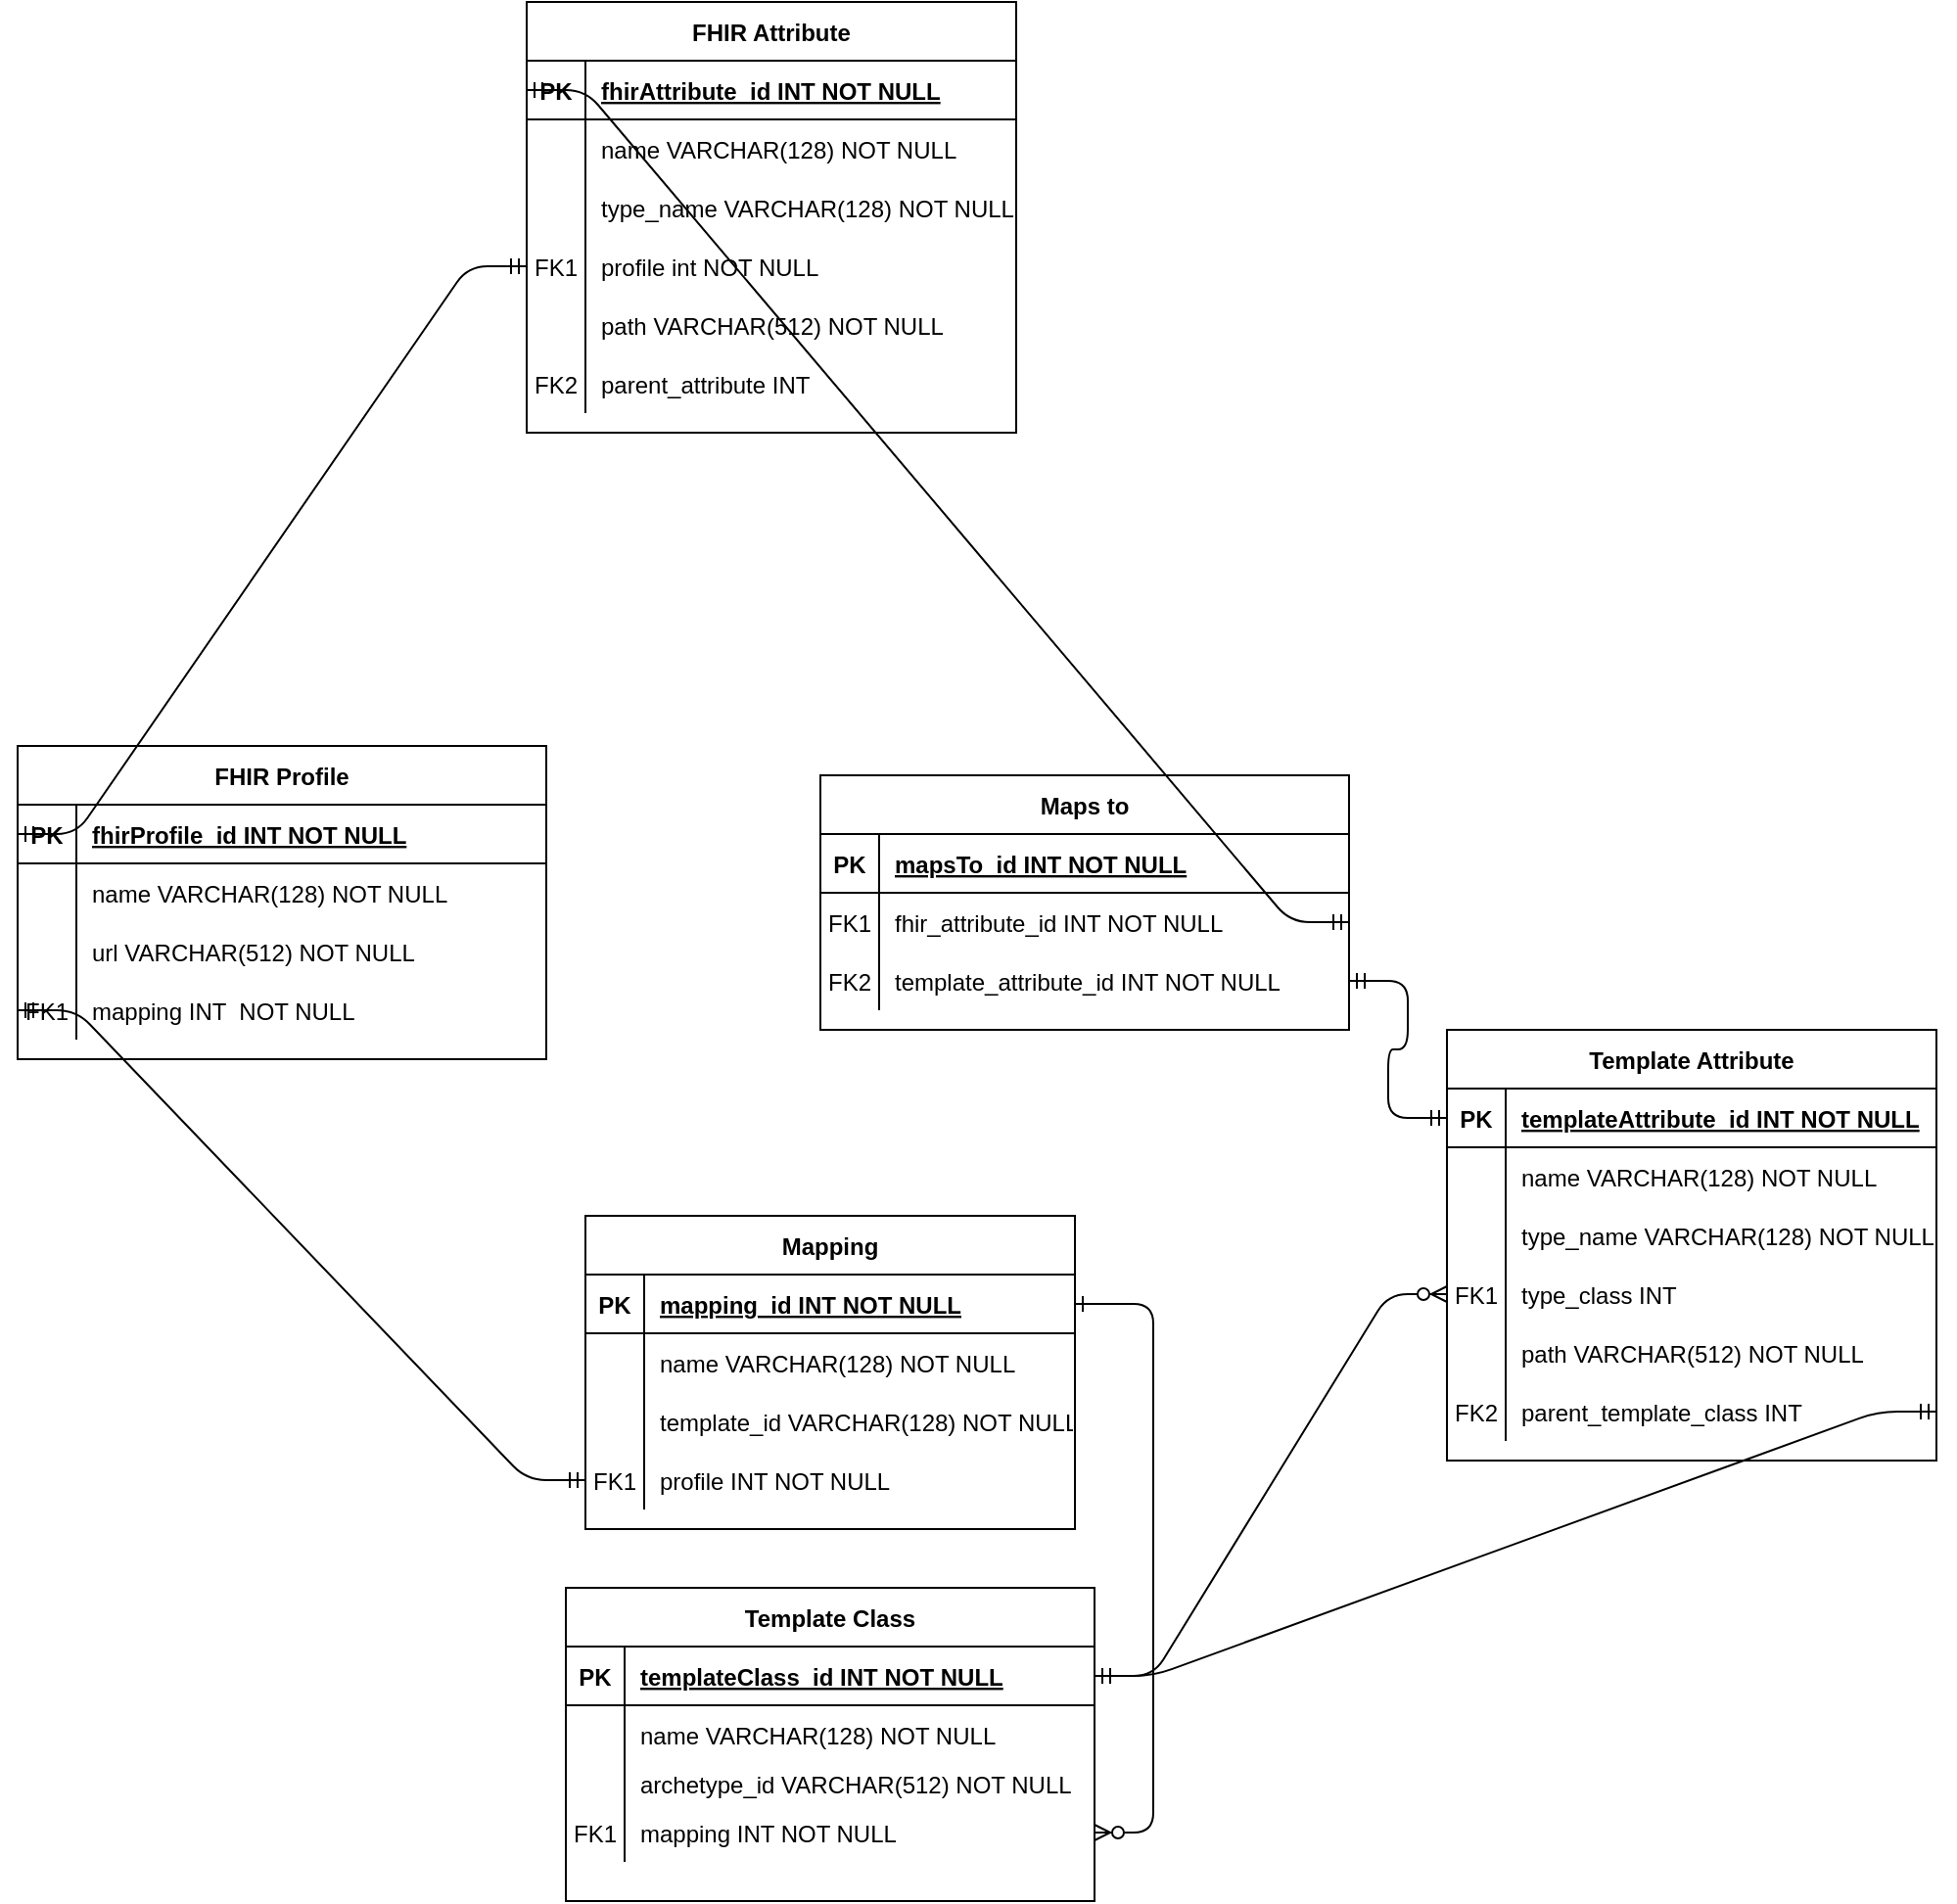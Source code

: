 <mxfile version="14.0.0" type="github"><diagram id="R2lEEEUBdFMjLlhIrx00" name="Page-1"><mxGraphModel dx="1796" dy="1762" grid="1" gridSize="10" guides="1" tooltips="1" connect="1" arrows="1" fold="1" page="1" pageScale="1" pageWidth="850" pageHeight="1100" math="0" shadow="0" extFonts="Permanent Marker^https://fonts.googleapis.com/css?family=Permanent+Marker"><root><mxCell id="0"/><mxCell id="1" parent="0"/><mxCell id="I-5Z0KJP2ZvqSZw33MEn-38" value="" style="edgeStyle=entityRelationEdgeStyle;fontSize=12;html=1;endArrow=ERmandOne;startArrow=ERmandOne;entryX=0;entryY=0.5;entryDx=0;entryDy=0;jumpSize=7;exitX=0;exitY=0.5;exitDx=0;exitDy=0;" edge="1" parent="1" source="I-5Z0KJP2ZvqSZw33MEn-35" target="I-5Z0KJP2ZvqSZw33MEn-32"><mxGeometry width="100" height="100" relative="1" as="geometry"><mxPoint x="100" y="265" as="sourcePoint"/><mxPoint x="50" y="605" as="targetPoint"/></mxGeometry></mxCell><mxCell id="C-vyLk0tnHw3VtMMgP7b-1" value="" style="edgeStyle=entityRelationEdgeStyle;endArrow=ERzeroToMany;startArrow=ERone;endFill=1;startFill=0;" parent="1" source="C-vyLk0tnHw3VtMMgP7b-24" target="C-vyLk0tnHw3VtMMgP7b-6" edge="1"><mxGeometry width="100" height="100" relative="1" as="geometry"><mxPoint x="340" y="720" as="sourcePoint"/><mxPoint x="440" y="620" as="targetPoint"/></mxGeometry></mxCell><mxCell id="C-vyLk0tnHw3VtMMgP7b-12" value="" style="edgeStyle=entityRelationEdgeStyle;endArrow=ERzeroToMany;startArrow=ERone;endFill=1;startFill=0;" parent="1" source="C-vyLk0tnHw3VtMMgP7b-3" target="C-vyLk0tnHw3VtMMgP7b-17" edge="1"><mxGeometry width="100" height="100" relative="1" as="geometry"><mxPoint x="400" y="180" as="sourcePoint"/><mxPoint x="460" y="205" as="targetPoint"/></mxGeometry></mxCell><mxCell id="C-vyLk0tnHw3VtMMgP7b-2" value="Template Class" style="shape=table;startSize=30;container=1;collapsible=1;childLayout=tableLayout;fixedRows=1;rowLines=0;fontStyle=1;align=center;resizeLast=1;" parent="1" vertex="1"><mxGeometry x="50" y="210" width="270" height="160" as="geometry"/></mxCell><mxCell id="C-vyLk0tnHw3VtMMgP7b-3" value="" style="shape=partialRectangle;collapsible=0;dropTarget=0;pointerEvents=0;fillColor=none;points=[[0,0.5],[1,0.5]];portConstraint=eastwest;top=0;left=0;right=0;bottom=1;" parent="C-vyLk0tnHw3VtMMgP7b-2" vertex="1"><mxGeometry y="30" width="270" height="30" as="geometry"/></mxCell><mxCell id="C-vyLk0tnHw3VtMMgP7b-4" value="PK" style="shape=partialRectangle;overflow=hidden;connectable=0;fillColor=none;top=0;left=0;bottom=0;right=0;fontStyle=1;" parent="C-vyLk0tnHw3VtMMgP7b-3" vertex="1"><mxGeometry width="30" height="30" as="geometry"/></mxCell><mxCell id="C-vyLk0tnHw3VtMMgP7b-5" value="templateClass_id INT NOT NULL " style="shape=partialRectangle;overflow=hidden;connectable=0;fillColor=none;top=0;left=0;bottom=0;right=0;align=left;spacingLeft=6;fontStyle=5;" parent="C-vyLk0tnHw3VtMMgP7b-3" vertex="1"><mxGeometry x="30" width="240" height="30" as="geometry"/></mxCell><mxCell id="I-5Z0KJP2ZvqSZw33MEn-7" style="shape=partialRectangle;collapsible=0;dropTarget=0;pointerEvents=0;fillColor=none;points=[[0,0.5],[1,0.5]];portConstraint=eastwest;top=0;left=0;right=0;bottom=0;" vertex="1" parent="C-vyLk0tnHw3VtMMgP7b-2"><mxGeometry y="60" width="270" height="30" as="geometry"/></mxCell><mxCell id="I-5Z0KJP2ZvqSZw33MEn-8" style="shape=partialRectangle;overflow=hidden;connectable=0;fillColor=none;top=0;left=0;bottom=0;right=0;" vertex="1" parent="I-5Z0KJP2ZvqSZw33MEn-7"><mxGeometry width="30" height="30" as="geometry"/></mxCell><mxCell id="I-5Z0KJP2ZvqSZw33MEn-9" value="name VARCHAR(128) NOT NULL" style="shape=partialRectangle;overflow=hidden;connectable=0;fillColor=none;top=0;left=0;bottom=0;right=0;align=left;spacingLeft=6;" vertex="1" parent="I-5Z0KJP2ZvqSZw33MEn-7"><mxGeometry x="30" width="240" height="30" as="geometry"/></mxCell><mxCell id="C-vyLk0tnHw3VtMMgP7b-9" value="" style="shape=partialRectangle;collapsible=0;dropTarget=0;pointerEvents=0;fillColor=none;points=[[0,0.5],[1,0.5]];portConstraint=eastwest;top=0;left=0;right=0;bottom=0;" parent="C-vyLk0tnHw3VtMMgP7b-2" vertex="1"><mxGeometry y="90" width="270" height="20" as="geometry"/></mxCell><mxCell id="C-vyLk0tnHw3VtMMgP7b-10" value="" style="shape=partialRectangle;overflow=hidden;connectable=0;fillColor=none;top=0;left=0;bottom=0;right=0;" parent="C-vyLk0tnHw3VtMMgP7b-9" vertex="1"><mxGeometry width="30" height="20" as="geometry"/></mxCell><mxCell id="C-vyLk0tnHw3VtMMgP7b-11" value="archetype_id VARCHAR(512) NOT NULL" style="shape=partialRectangle;overflow=hidden;connectable=0;fillColor=none;top=0;left=0;bottom=0;right=0;align=left;spacingLeft=6;" parent="C-vyLk0tnHw3VtMMgP7b-9" vertex="1"><mxGeometry x="30" width="240" height="20" as="geometry"/></mxCell><mxCell id="C-vyLk0tnHw3VtMMgP7b-6" value="" style="shape=partialRectangle;collapsible=0;dropTarget=0;pointerEvents=0;fillColor=none;points=[[0,0.5],[1,0.5]];portConstraint=eastwest;top=0;left=0;right=0;bottom=0;" parent="C-vyLk0tnHw3VtMMgP7b-2" vertex="1"><mxGeometry y="110" width="270" height="30" as="geometry"/></mxCell><mxCell id="C-vyLk0tnHw3VtMMgP7b-7" value="FK1" style="shape=partialRectangle;overflow=hidden;connectable=0;fillColor=none;top=0;left=0;bottom=0;right=0;" parent="C-vyLk0tnHw3VtMMgP7b-6" vertex="1"><mxGeometry width="30" height="30" as="geometry"/></mxCell><mxCell id="C-vyLk0tnHw3VtMMgP7b-8" value="mapping INT NOT NULL " style="shape=partialRectangle;overflow=hidden;connectable=0;fillColor=none;top=0;left=0;bottom=0;right=0;align=left;spacingLeft=6;" parent="C-vyLk0tnHw3VtMMgP7b-6" vertex="1"><mxGeometry x="30" width="240" height="30" as="geometry"/></mxCell><mxCell id="C-vyLk0tnHw3VtMMgP7b-13" value="Template Attribute" style="shape=table;startSize=30;container=1;collapsible=1;childLayout=tableLayout;fixedRows=1;rowLines=0;fontStyle=1;align=center;resizeLast=1;" parent="1" vertex="1"><mxGeometry x="500" y="-75" width="250" height="220" as="geometry"/></mxCell><mxCell id="C-vyLk0tnHw3VtMMgP7b-14" value="" style="shape=partialRectangle;collapsible=0;dropTarget=0;pointerEvents=0;fillColor=none;points=[[0,0.5],[1,0.5]];portConstraint=eastwest;top=0;left=0;right=0;bottom=1;" parent="C-vyLk0tnHw3VtMMgP7b-13" vertex="1"><mxGeometry y="30" width="250" height="30" as="geometry"/></mxCell><mxCell id="C-vyLk0tnHw3VtMMgP7b-15" value="PK" style="shape=partialRectangle;overflow=hidden;connectable=0;fillColor=none;top=0;left=0;bottom=0;right=0;fontStyle=1;" parent="C-vyLk0tnHw3VtMMgP7b-14" vertex="1"><mxGeometry width="30" height="30" as="geometry"/></mxCell><mxCell id="C-vyLk0tnHw3VtMMgP7b-16" value="templateAttribute_id INT NOT NULL " style="shape=partialRectangle;overflow=hidden;connectable=0;fillColor=none;top=0;left=0;bottom=0;right=0;align=left;spacingLeft=6;fontStyle=5;" parent="C-vyLk0tnHw3VtMMgP7b-14" vertex="1"><mxGeometry x="30" width="220" height="30" as="geometry"/></mxCell><mxCell id="C-vyLk0tnHw3VtMMgP7b-20" value="" style="shape=partialRectangle;collapsible=0;dropTarget=0;pointerEvents=0;fillColor=none;points=[[0,0.5],[1,0.5]];portConstraint=eastwest;top=0;left=0;right=0;bottom=0;" parent="C-vyLk0tnHw3VtMMgP7b-13" vertex="1"><mxGeometry y="60" width="250" height="30" as="geometry"/></mxCell><mxCell id="C-vyLk0tnHw3VtMMgP7b-21" value="" style="shape=partialRectangle;overflow=hidden;connectable=0;fillColor=none;top=0;left=0;bottom=0;right=0;" parent="C-vyLk0tnHw3VtMMgP7b-20" vertex="1"><mxGeometry width="30" height="30" as="geometry"/></mxCell><mxCell id="C-vyLk0tnHw3VtMMgP7b-22" value="name VARCHAR(128) NOT NULL" style="shape=partialRectangle;overflow=hidden;connectable=0;fillColor=none;top=0;left=0;bottom=0;right=0;align=left;spacingLeft=6;" parent="C-vyLk0tnHw3VtMMgP7b-20" vertex="1"><mxGeometry x="30" width="220" height="30" as="geometry"/></mxCell><mxCell id="I-5Z0KJP2ZvqSZw33MEn-14" style="shape=partialRectangle;collapsible=0;dropTarget=0;pointerEvents=0;fillColor=none;points=[[0,0.5],[1,0.5]];portConstraint=eastwest;top=0;left=0;right=0;bottom=0;" vertex="1" parent="C-vyLk0tnHw3VtMMgP7b-13"><mxGeometry y="90" width="250" height="30" as="geometry"/></mxCell><mxCell id="I-5Z0KJP2ZvqSZw33MEn-15" style="shape=partialRectangle;overflow=hidden;connectable=0;fillColor=none;top=0;left=0;bottom=0;right=0;" vertex="1" parent="I-5Z0KJP2ZvqSZw33MEn-14"><mxGeometry width="30" height="30" as="geometry"/></mxCell><mxCell id="I-5Z0KJP2ZvqSZw33MEn-16" value="type_name VARCHAR(128) NOT NULL" style="shape=partialRectangle;overflow=hidden;connectable=0;fillColor=none;top=0;left=0;bottom=0;right=0;align=left;spacingLeft=6;" vertex="1" parent="I-5Z0KJP2ZvqSZw33MEn-14"><mxGeometry x="30" width="220" height="30" as="geometry"/></mxCell><mxCell id="C-vyLk0tnHw3VtMMgP7b-17" value="" style="shape=partialRectangle;collapsible=0;dropTarget=0;pointerEvents=0;fillColor=none;points=[[0,0.5],[1,0.5]];portConstraint=eastwest;top=0;left=0;right=0;bottom=0;" parent="C-vyLk0tnHw3VtMMgP7b-13" vertex="1"><mxGeometry y="120" width="250" height="30" as="geometry"/></mxCell><mxCell id="C-vyLk0tnHw3VtMMgP7b-18" value="FK1" style="shape=partialRectangle;overflow=hidden;connectable=0;fillColor=none;top=0;left=0;bottom=0;right=0;" parent="C-vyLk0tnHw3VtMMgP7b-17" vertex="1"><mxGeometry width="30" height="30" as="geometry"/></mxCell><mxCell id="C-vyLk0tnHw3VtMMgP7b-19" value="type_class INT" style="shape=partialRectangle;overflow=hidden;connectable=0;fillColor=none;top=0;left=0;bottom=0;right=0;align=left;spacingLeft=6;" parent="C-vyLk0tnHw3VtMMgP7b-17" vertex="1"><mxGeometry x="30" width="220" height="30" as="geometry"/></mxCell><mxCell id="I-5Z0KJP2ZvqSZw33MEn-11" style="shape=partialRectangle;collapsible=0;dropTarget=0;pointerEvents=0;fillColor=none;points=[[0,0.5],[1,0.5]];portConstraint=eastwest;top=0;left=0;right=0;bottom=0;" vertex="1" parent="C-vyLk0tnHw3VtMMgP7b-13"><mxGeometry y="150" width="250" height="30" as="geometry"/></mxCell><mxCell id="I-5Z0KJP2ZvqSZw33MEn-12" style="shape=partialRectangle;overflow=hidden;connectable=0;fillColor=none;top=0;left=0;bottom=0;right=0;" vertex="1" parent="I-5Z0KJP2ZvqSZw33MEn-11"><mxGeometry width="30" height="30" as="geometry"/></mxCell><mxCell id="I-5Z0KJP2ZvqSZw33MEn-13" value="path VARCHAR(512) NOT NULL " style="shape=partialRectangle;overflow=hidden;connectable=0;fillColor=none;top=0;left=0;bottom=0;right=0;align=left;spacingLeft=6;labelBorderColor=none;" vertex="1" parent="I-5Z0KJP2ZvqSZw33MEn-11"><mxGeometry x="30" width="220" height="30" as="geometry"/></mxCell><mxCell id="I-5Z0KJP2ZvqSZw33MEn-17" style="shape=partialRectangle;collapsible=0;dropTarget=0;pointerEvents=0;fillColor=none;points=[[0,0.5],[1,0.5]];portConstraint=eastwest;top=0;left=0;right=0;bottom=0;" vertex="1" parent="C-vyLk0tnHw3VtMMgP7b-13"><mxGeometry y="180" width="250" height="30" as="geometry"/></mxCell><mxCell id="I-5Z0KJP2ZvqSZw33MEn-18" value="FK2" style="shape=partialRectangle;overflow=hidden;connectable=0;fillColor=none;top=0;left=0;bottom=0;right=0;" vertex="1" parent="I-5Z0KJP2ZvqSZw33MEn-17"><mxGeometry width="30" height="30" as="geometry"/></mxCell><mxCell id="I-5Z0KJP2ZvqSZw33MEn-19" value="parent_template_class INT " style="shape=partialRectangle;overflow=hidden;connectable=0;fillColor=none;top=0;left=0;bottom=0;right=0;align=left;spacingLeft=6;labelBorderColor=none;" vertex="1" parent="I-5Z0KJP2ZvqSZw33MEn-17"><mxGeometry x="30" width="220" height="30" as="geometry"/></mxCell><mxCell id="C-vyLk0tnHw3VtMMgP7b-23" value="Mapping" style="shape=table;startSize=30;container=1;collapsible=1;childLayout=tableLayout;fixedRows=1;rowLines=0;fontStyle=1;align=center;resizeLast=1;" parent="1" vertex="1"><mxGeometry x="60" y="20" width="250" height="160" as="geometry"><mxRectangle x="110" y="130" width="80" height="30" as="alternateBounds"/></mxGeometry></mxCell><mxCell id="C-vyLk0tnHw3VtMMgP7b-24" value="" style="shape=partialRectangle;collapsible=0;dropTarget=0;pointerEvents=0;fillColor=none;points=[[0,0.5],[1,0.5]];portConstraint=eastwest;top=0;left=0;right=0;bottom=1;" parent="C-vyLk0tnHw3VtMMgP7b-23" vertex="1"><mxGeometry y="30" width="250" height="30" as="geometry"/></mxCell><mxCell id="C-vyLk0tnHw3VtMMgP7b-25" value="PK" style="shape=partialRectangle;overflow=hidden;connectable=0;fillColor=none;top=0;left=0;bottom=0;right=0;fontStyle=1;" parent="C-vyLk0tnHw3VtMMgP7b-24" vertex="1"><mxGeometry width="30" height="30" as="geometry"/></mxCell><mxCell id="C-vyLk0tnHw3VtMMgP7b-26" value="mapping_id INT NOT NULL " style="shape=partialRectangle;overflow=hidden;connectable=0;fillColor=none;top=0;left=0;bottom=0;right=0;align=left;spacingLeft=6;fontStyle=5;" parent="C-vyLk0tnHw3VtMMgP7b-24" vertex="1"><mxGeometry x="30" width="220" height="30" as="geometry"/></mxCell><mxCell id="C-vyLk0tnHw3VtMMgP7b-27" value="" style="shape=partialRectangle;collapsible=0;dropTarget=0;pointerEvents=0;fillColor=none;points=[[0,0.5],[1,0.5]];portConstraint=eastwest;top=0;left=0;right=0;bottom=0;" parent="C-vyLk0tnHw3VtMMgP7b-23" vertex="1"><mxGeometry y="60" width="250" height="30" as="geometry"/></mxCell><mxCell id="C-vyLk0tnHw3VtMMgP7b-28" value="&#xa;&#xa;&#xa;&#xa;" style="shape=partialRectangle;overflow=hidden;connectable=0;fillColor=none;top=0;left=0;bottom=0;right=0;" parent="C-vyLk0tnHw3VtMMgP7b-27" vertex="1"><mxGeometry width="30" height="30" as="geometry"/></mxCell><mxCell id="C-vyLk0tnHw3VtMMgP7b-29" value="name VARCHAR(128) NOT NULL" style="shape=partialRectangle;overflow=hidden;connectable=0;fillColor=none;top=0;left=0;bottom=0;right=0;align=left;spacingLeft=6;" parent="C-vyLk0tnHw3VtMMgP7b-27" vertex="1"><mxGeometry x="30" width="220" height="30" as="geometry"/></mxCell><mxCell id="I-5Z0KJP2ZvqSZw33MEn-4" style="shape=partialRectangle;collapsible=0;dropTarget=0;pointerEvents=0;fillColor=none;points=[[0,0.5],[1,0.5]];portConstraint=eastwest;top=0;left=0;right=0;bottom=0;" vertex="1" parent="C-vyLk0tnHw3VtMMgP7b-23"><mxGeometry y="90" width="250" height="30" as="geometry"/></mxCell><mxCell id="I-5Z0KJP2ZvqSZw33MEn-5" style="shape=partialRectangle;overflow=hidden;connectable=0;fillColor=none;top=0;left=0;bottom=0;right=0;" vertex="1" parent="I-5Z0KJP2ZvqSZw33MEn-4"><mxGeometry width="30" height="30" as="geometry"/></mxCell><mxCell id="I-5Z0KJP2ZvqSZw33MEn-6" value="template_id VARCHAR(128) NOT NULL" style="shape=partialRectangle;overflow=hidden;connectable=0;fillColor=none;top=0;left=0;bottom=0;right=0;align=left;spacingLeft=6;" vertex="1" parent="I-5Z0KJP2ZvqSZw33MEn-4"><mxGeometry x="30" width="220" height="30" as="geometry"/></mxCell><mxCell id="I-5Z0KJP2ZvqSZw33MEn-35" style="shape=partialRectangle;collapsible=0;dropTarget=0;pointerEvents=0;fillColor=none;points=[[0,0.5],[1,0.5]];portConstraint=eastwest;top=0;left=0;right=0;bottom=0;" vertex="1" parent="C-vyLk0tnHw3VtMMgP7b-23"><mxGeometry y="120" width="250" height="30" as="geometry"/></mxCell><mxCell id="I-5Z0KJP2ZvqSZw33MEn-36" value="FK1" style="shape=partialRectangle;overflow=hidden;connectable=0;fillColor=none;top=0;left=0;bottom=0;right=0;" vertex="1" parent="I-5Z0KJP2ZvqSZw33MEn-35"><mxGeometry width="30" height="30" as="geometry"/></mxCell><mxCell id="I-5Z0KJP2ZvqSZw33MEn-37" value="profile INT NOT NULL" style="shape=partialRectangle;overflow=hidden;connectable=0;fillColor=none;top=0;left=0;bottom=0;right=0;align=left;spacingLeft=6;" vertex="1" parent="I-5Z0KJP2ZvqSZw33MEn-35"><mxGeometry x="30" width="220" height="30" as="geometry"/></mxCell><mxCell id="I-5Z0KJP2ZvqSZw33MEn-22" value="FHIR Profile" style="shape=table;startSize=30;container=1;collapsible=1;childLayout=tableLayout;fixedRows=1;rowLines=0;fontStyle=1;align=center;resizeLast=1;" vertex="1" parent="1"><mxGeometry x="-230" y="-220" width="270" height="160" as="geometry"/></mxCell><mxCell id="I-5Z0KJP2ZvqSZw33MEn-23" value="" style="shape=partialRectangle;collapsible=0;dropTarget=0;pointerEvents=0;fillColor=none;points=[[0,0.5],[1,0.5]];portConstraint=eastwest;top=0;left=0;right=0;bottom=1;" vertex="1" parent="I-5Z0KJP2ZvqSZw33MEn-22"><mxGeometry y="30" width="270" height="30" as="geometry"/></mxCell><mxCell id="I-5Z0KJP2ZvqSZw33MEn-24" value="PK" style="shape=partialRectangle;overflow=hidden;connectable=0;fillColor=none;top=0;left=0;bottom=0;right=0;fontStyle=1;" vertex="1" parent="I-5Z0KJP2ZvqSZw33MEn-23"><mxGeometry width="30" height="30" as="geometry"/></mxCell><mxCell id="I-5Z0KJP2ZvqSZw33MEn-25" value="fhirProfile_id INT NOT NULL " style="shape=partialRectangle;overflow=hidden;connectable=0;fillColor=none;top=0;left=0;bottom=0;right=0;align=left;spacingLeft=6;fontStyle=5;" vertex="1" parent="I-5Z0KJP2ZvqSZw33MEn-23"><mxGeometry x="30" width="240" height="30" as="geometry"/></mxCell><mxCell id="I-5Z0KJP2ZvqSZw33MEn-26" style="shape=partialRectangle;collapsible=0;dropTarget=0;pointerEvents=0;fillColor=none;points=[[0,0.5],[1,0.5]];portConstraint=eastwest;top=0;left=0;right=0;bottom=0;" vertex="1" parent="I-5Z0KJP2ZvqSZw33MEn-22"><mxGeometry y="60" width="270" height="30" as="geometry"/></mxCell><mxCell id="I-5Z0KJP2ZvqSZw33MEn-27" style="shape=partialRectangle;overflow=hidden;connectable=0;fillColor=none;top=0;left=0;bottom=0;right=0;" vertex="1" parent="I-5Z0KJP2ZvqSZw33MEn-26"><mxGeometry width="30" height="30" as="geometry"/></mxCell><mxCell id="I-5Z0KJP2ZvqSZw33MEn-28" value="name VARCHAR(128) NOT NULL" style="shape=partialRectangle;overflow=hidden;connectable=0;fillColor=none;top=0;left=0;bottom=0;right=0;align=left;spacingLeft=6;" vertex="1" parent="I-5Z0KJP2ZvqSZw33MEn-26"><mxGeometry x="30" width="240" height="30" as="geometry"/></mxCell><mxCell id="I-5Z0KJP2ZvqSZw33MEn-29" value="" style="shape=partialRectangle;collapsible=0;dropTarget=0;pointerEvents=0;fillColor=none;points=[[0,0.5],[1,0.5]];portConstraint=eastwest;top=0;left=0;right=0;bottom=0;" vertex="1" parent="I-5Z0KJP2ZvqSZw33MEn-22"><mxGeometry y="90" width="270" height="30" as="geometry"/></mxCell><mxCell id="I-5Z0KJP2ZvqSZw33MEn-30" value="" style="shape=partialRectangle;overflow=hidden;connectable=0;fillColor=none;top=0;left=0;bottom=0;right=0;" vertex="1" parent="I-5Z0KJP2ZvqSZw33MEn-29"><mxGeometry width="30" height="30" as="geometry"/></mxCell><mxCell id="I-5Z0KJP2ZvqSZw33MEn-31" value="url VARCHAR(512) NOT NULL" style="shape=partialRectangle;overflow=hidden;connectable=0;fillColor=none;top=0;left=0;bottom=0;right=0;align=left;spacingLeft=6;" vertex="1" parent="I-5Z0KJP2ZvqSZw33MEn-29"><mxGeometry x="30" width="240" height="30" as="geometry"/></mxCell><mxCell id="I-5Z0KJP2ZvqSZw33MEn-32" value="" style="shape=partialRectangle;collapsible=0;dropTarget=0;pointerEvents=0;fillColor=none;points=[[0,0.5],[1,0.5]];portConstraint=eastwest;top=0;left=0;right=0;bottom=0;" vertex="1" parent="I-5Z0KJP2ZvqSZw33MEn-22"><mxGeometry y="120" width="270" height="30" as="geometry"/></mxCell><mxCell id="I-5Z0KJP2ZvqSZw33MEn-33" value="FK1" style="shape=partialRectangle;overflow=hidden;connectable=0;fillColor=none;top=0;left=0;bottom=0;right=0;" vertex="1" parent="I-5Z0KJP2ZvqSZw33MEn-32"><mxGeometry width="30" height="30" as="geometry"/></mxCell><mxCell id="I-5Z0KJP2ZvqSZw33MEn-34" value="mapping INT  NOT NULL" style="shape=partialRectangle;overflow=hidden;connectable=0;fillColor=none;top=0;left=0;bottom=0;right=0;align=left;spacingLeft=6;" vertex="1" parent="I-5Z0KJP2ZvqSZw33MEn-32"><mxGeometry x="30" width="240" height="30" as="geometry"/></mxCell><mxCell id="I-5Z0KJP2ZvqSZw33MEn-40" value="FHIR Attribute" style="shape=table;startSize=30;container=1;collapsible=1;childLayout=tableLayout;fixedRows=1;rowLines=0;fontStyle=1;align=center;resizeLast=1;" vertex="1" parent="1"><mxGeometry x="30" y="-600" width="250" height="220" as="geometry"/></mxCell><mxCell id="I-5Z0KJP2ZvqSZw33MEn-41" value="" style="shape=partialRectangle;collapsible=0;dropTarget=0;pointerEvents=0;fillColor=none;points=[[0,0.5],[1,0.5]];portConstraint=eastwest;top=0;left=0;right=0;bottom=1;" vertex="1" parent="I-5Z0KJP2ZvqSZw33MEn-40"><mxGeometry y="30" width="250" height="30" as="geometry"/></mxCell><mxCell id="I-5Z0KJP2ZvqSZw33MEn-42" value="PK" style="shape=partialRectangle;overflow=hidden;connectable=0;fillColor=none;top=0;left=0;bottom=0;right=0;fontStyle=1;" vertex="1" parent="I-5Z0KJP2ZvqSZw33MEn-41"><mxGeometry width="30" height="30" as="geometry"/></mxCell><mxCell id="I-5Z0KJP2ZvqSZw33MEn-43" value="fhirAttribute_id INT NOT NULL " style="shape=partialRectangle;overflow=hidden;connectable=0;fillColor=none;top=0;left=0;bottom=0;right=0;align=left;spacingLeft=6;fontStyle=5;" vertex="1" parent="I-5Z0KJP2ZvqSZw33MEn-41"><mxGeometry x="30" width="220" height="30" as="geometry"/></mxCell><mxCell id="I-5Z0KJP2ZvqSZw33MEn-44" value="" style="shape=partialRectangle;collapsible=0;dropTarget=0;pointerEvents=0;fillColor=none;points=[[0,0.5],[1,0.5]];portConstraint=eastwest;top=0;left=0;right=0;bottom=0;" vertex="1" parent="I-5Z0KJP2ZvqSZw33MEn-40"><mxGeometry y="60" width="250" height="30" as="geometry"/></mxCell><mxCell id="I-5Z0KJP2ZvqSZw33MEn-45" value="" style="shape=partialRectangle;overflow=hidden;connectable=0;fillColor=none;top=0;left=0;bottom=0;right=0;" vertex="1" parent="I-5Z0KJP2ZvqSZw33MEn-44"><mxGeometry width="30" height="30" as="geometry"/></mxCell><mxCell id="I-5Z0KJP2ZvqSZw33MEn-46" value="name VARCHAR(128) NOT NULL" style="shape=partialRectangle;overflow=hidden;connectable=0;fillColor=none;top=0;left=0;bottom=0;right=0;align=left;spacingLeft=6;" vertex="1" parent="I-5Z0KJP2ZvqSZw33MEn-44"><mxGeometry x="30" width="220" height="30" as="geometry"/></mxCell><mxCell id="I-5Z0KJP2ZvqSZw33MEn-47" style="shape=partialRectangle;collapsible=0;dropTarget=0;pointerEvents=0;fillColor=none;points=[[0,0.5],[1,0.5]];portConstraint=eastwest;top=0;left=0;right=0;bottom=0;" vertex="1" parent="I-5Z0KJP2ZvqSZw33MEn-40"><mxGeometry y="90" width="250" height="30" as="geometry"/></mxCell><mxCell id="I-5Z0KJP2ZvqSZw33MEn-48" style="shape=partialRectangle;overflow=hidden;connectable=0;fillColor=none;top=0;left=0;bottom=0;right=0;" vertex="1" parent="I-5Z0KJP2ZvqSZw33MEn-47"><mxGeometry width="30" height="30" as="geometry"/></mxCell><mxCell id="I-5Z0KJP2ZvqSZw33MEn-49" value="type_name VARCHAR(128) NOT NULL" style="shape=partialRectangle;overflow=hidden;connectable=0;fillColor=none;top=0;left=0;bottom=0;right=0;align=left;spacingLeft=6;" vertex="1" parent="I-5Z0KJP2ZvqSZw33MEn-47"><mxGeometry x="30" width="220" height="30" as="geometry"/></mxCell><mxCell id="I-5Z0KJP2ZvqSZw33MEn-50" value="" style="shape=partialRectangle;collapsible=0;dropTarget=0;pointerEvents=0;fillColor=none;points=[[0,0.5],[1,0.5]];portConstraint=eastwest;top=0;left=0;right=0;bottom=0;" vertex="1" parent="I-5Z0KJP2ZvqSZw33MEn-40"><mxGeometry y="120" width="250" height="30" as="geometry"/></mxCell><mxCell id="I-5Z0KJP2ZvqSZw33MEn-51" value="FK1" style="shape=partialRectangle;overflow=hidden;connectable=0;fillColor=none;top=0;left=0;bottom=0;right=0;" vertex="1" parent="I-5Z0KJP2ZvqSZw33MEn-50"><mxGeometry width="30" height="30" as="geometry"/></mxCell><mxCell id="I-5Z0KJP2ZvqSZw33MEn-52" value="profile int NOT NULL " style="shape=partialRectangle;overflow=hidden;connectable=0;fillColor=none;top=0;left=0;bottom=0;right=0;align=left;spacingLeft=6;" vertex="1" parent="I-5Z0KJP2ZvqSZw33MEn-50"><mxGeometry x="30" width="220" height="30" as="geometry"/></mxCell><mxCell id="I-5Z0KJP2ZvqSZw33MEn-53" style="shape=partialRectangle;collapsible=0;dropTarget=0;pointerEvents=0;fillColor=none;points=[[0,0.5],[1,0.5]];portConstraint=eastwest;top=0;left=0;right=0;bottom=0;" vertex="1" parent="I-5Z0KJP2ZvqSZw33MEn-40"><mxGeometry y="150" width="250" height="30" as="geometry"/></mxCell><mxCell id="I-5Z0KJP2ZvqSZw33MEn-54" style="shape=partialRectangle;overflow=hidden;connectable=0;fillColor=none;top=0;left=0;bottom=0;right=0;" vertex="1" parent="I-5Z0KJP2ZvqSZw33MEn-53"><mxGeometry width="30" height="30" as="geometry"/></mxCell><mxCell id="I-5Z0KJP2ZvqSZw33MEn-55" value="path VARCHAR(512) NOT NULL " style="shape=partialRectangle;overflow=hidden;connectable=0;fillColor=none;top=0;left=0;bottom=0;right=0;align=left;spacingLeft=6;labelBorderColor=none;" vertex="1" parent="I-5Z0KJP2ZvqSZw33MEn-53"><mxGeometry x="30" width="220" height="30" as="geometry"/></mxCell><mxCell id="I-5Z0KJP2ZvqSZw33MEn-56" style="shape=partialRectangle;collapsible=0;dropTarget=0;pointerEvents=0;fillColor=none;points=[[0,0.5],[1,0.5]];portConstraint=eastwest;top=0;left=0;right=0;bottom=0;" vertex="1" parent="I-5Z0KJP2ZvqSZw33MEn-40"><mxGeometry y="180" width="250" height="30" as="geometry"/></mxCell><mxCell id="I-5Z0KJP2ZvqSZw33MEn-57" value="FK2" style="shape=partialRectangle;overflow=hidden;connectable=0;fillColor=none;top=0;left=0;bottom=0;right=0;" vertex="1" parent="I-5Z0KJP2ZvqSZw33MEn-56"><mxGeometry width="30" height="30" as="geometry"/></mxCell><mxCell id="I-5Z0KJP2ZvqSZw33MEn-58" value="parent_attribute INT " style="shape=partialRectangle;overflow=hidden;connectable=0;fillColor=none;top=0;left=0;bottom=0;right=0;align=left;spacingLeft=6;labelBorderColor=none;" vertex="1" parent="I-5Z0KJP2ZvqSZw33MEn-56"><mxGeometry x="30" width="220" height="30" as="geometry"/></mxCell><mxCell id="I-5Z0KJP2ZvqSZw33MEn-65" value="Maps to" style="shape=table;startSize=30;container=1;collapsible=1;childLayout=tableLayout;fixedRows=1;rowLines=0;fontStyle=1;align=center;resizeLast=1;" vertex="1" parent="1"><mxGeometry x="180" y="-205" width="270" height="130" as="geometry"/></mxCell><mxCell id="I-5Z0KJP2ZvqSZw33MEn-66" value="" style="shape=partialRectangle;collapsible=0;dropTarget=0;pointerEvents=0;fillColor=none;points=[[0,0.5],[1,0.5]];portConstraint=eastwest;top=0;left=0;right=0;bottom=1;" vertex="1" parent="I-5Z0KJP2ZvqSZw33MEn-65"><mxGeometry y="30" width="270" height="30" as="geometry"/></mxCell><mxCell id="I-5Z0KJP2ZvqSZw33MEn-67" value="PK" style="shape=partialRectangle;overflow=hidden;connectable=0;fillColor=none;top=0;left=0;bottom=0;right=0;fontStyle=1;" vertex="1" parent="I-5Z0KJP2ZvqSZw33MEn-66"><mxGeometry width="30" height="30" as="geometry"/></mxCell><mxCell id="I-5Z0KJP2ZvqSZw33MEn-68" value="mapsTo_id INT NOT NULL " style="shape=partialRectangle;overflow=hidden;connectable=0;fillColor=none;top=0;left=0;bottom=0;right=0;align=left;spacingLeft=6;fontStyle=5;" vertex="1" parent="I-5Z0KJP2ZvqSZw33MEn-66"><mxGeometry x="30" width="240" height="30" as="geometry"/></mxCell><mxCell id="I-5Z0KJP2ZvqSZw33MEn-69" style="shape=partialRectangle;collapsible=0;dropTarget=0;pointerEvents=0;fillColor=none;points=[[0,0.5],[1,0.5]];portConstraint=eastwest;top=0;left=0;right=0;bottom=0;" vertex="1" parent="I-5Z0KJP2ZvqSZw33MEn-65"><mxGeometry y="60" width="270" height="30" as="geometry"/></mxCell><mxCell id="I-5Z0KJP2ZvqSZw33MEn-70" value="FK1" style="shape=partialRectangle;overflow=hidden;connectable=0;fillColor=none;top=0;left=0;bottom=0;right=0;" vertex="1" parent="I-5Z0KJP2ZvqSZw33MEn-69"><mxGeometry width="30" height="30" as="geometry"/></mxCell><mxCell id="I-5Z0KJP2ZvqSZw33MEn-71" value="fhir_attribute_id INT NOT NULL" style="shape=partialRectangle;overflow=hidden;connectable=0;fillColor=none;top=0;left=0;bottom=0;right=0;align=left;spacingLeft=6;" vertex="1" parent="I-5Z0KJP2ZvqSZw33MEn-69"><mxGeometry x="30" width="240" height="30" as="geometry"/></mxCell><mxCell id="I-5Z0KJP2ZvqSZw33MEn-72" value="" style="shape=partialRectangle;collapsible=0;dropTarget=0;pointerEvents=0;fillColor=none;points=[[0,0.5],[1,0.5]];portConstraint=eastwest;top=0;left=0;right=0;bottom=0;" vertex="1" parent="I-5Z0KJP2ZvqSZw33MEn-65"><mxGeometry y="90" width="270" height="30" as="geometry"/></mxCell><mxCell id="I-5Z0KJP2ZvqSZw33MEn-73" value="FK2" style="shape=partialRectangle;overflow=hidden;connectable=0;fillColor=none;top=0;left=0;bottom=0;right=0;" vertex="1" parent="I-5Z0KJP2ZvqSZw33MEn-72"><mxGeometry width="30" height="30" as="geometry"/></mxCell><mxCell id="I-5Z0KJP2ZvqSZw33MEn-74" value="template_attribute_id INT NOT NULL" style="shape=partialRectangle;overflow=hidden;connectable=0;fillColor=none;top=0;left=0;bottom=0;right=0;align=left;spacingLeft=6;" vertex="1" parent="I-5Z0KJP2ZvqSZw33MEn-72"><mxGeometry x="30" width="240" height="30" as="geometry"/></mxCell><mxCell id="I-5Z0KJP2ZvqSZw33MEn-78" value="" style="edgeStyle=entityRelationEdgeStyle;fontSize=12;html=1;endArrow=ERmandOne;startArrow=ERmandOne;entryX=0;entryY=0.5;entryDx=0;entryDy=0;exitX=1;exitY=0.5;exitDx=0;exitDy=0;" edge="1" parent="1" source="I-5Z0KJP2ZvqSZw33MEn-72" target="C-vyLk0tnHw3VtMMgP7b-14"><mxGeometry width="100" height="100" relative="1" as="geometry"><mxPoint x="360" y="460" as="sourcePoint"/><mxPoint x="460" y="360" as="targetPoint"/></mxGeometry></mxCell><mxCell id="I-5Z0KJP2ZvqSZw33MEn-79" value="" style="edgeStyle=entityRelationEdgeStyle;fontSize=12;html=1;endArrow=ERmandOne;startArrow=ERmandOne;entryX=1;entryY=0.5;entryDx=0;entryDy=0;exitX=0;exitY=0.5;exitDx=0;exitDy=0;" edge="1" parent="1" source="I-5Z0KJP2ZvqSZw33MEn-41" target="I-5Z0KJP2ZvqSZw33MEn-69"><mxGeometry width="100" height="100" relative="1" as="geometry"><mxPoint x="360" y="460" as="sourcePoint"/><mxPoint x="460" y="360" as="targetPoint"/></mxGeometry></mxCell><mxCell id="I-5Z0KJP2ZvqSZw33MEn-80" value="" style="edgeStyle=entityRelationEdgeStyle;fontSize=12;html=1;endArrow=ERmandOne;startArrow=ERmandOne;strokeColor=#000000;entryX=0;entryY=0.5;entryDx=0;entryDy=0;exitX=0;exitY=0.5;exitDx=0;exitDy=0;" edge="1" parent="1" source="I-5Z0KJP2ZvqSZw33MEn-23" target="I-5Z0KJP2ZvqSZw33MEn-50"><mxGeometry width="100" height="100" relative="1" as="geometry"><mxPoint x="120" y="-290" as="sourcePoint"/><mxPoint x="220" y="-390" as="targetPoint"/></mxGeometry></mxCell><mxCell id="I-5Z0KJP2ZvqSZw33MEn-82" value="" style="edgeStyle=entityRelationEdgeStyle;fontSize=12;endArrow=ERmandOne;startArrow=ERmandOne;strokeColor=#000000;exitX=1;exitY=0.5;exitDx=0;exitDy=0;entryX=1;entryY=0.5;entryDx=0;entryDy=0;jumpStyle=none;" edge="1" parent="1" source="C-vyLk0tnHw3VtMMgP7b-3" target="I-5Z0KJP2ZvqSZw33MEn-17"><mxGeometry width="100" height="100" relative="1" as="geometry"><mxPoint x="390" y="250" as="sourcePoint"/><mxPoint x="350" y="260" as="targetPoint"/></mxGeometry></mxCell></root></mxGraphModel></diagram></mxfile>